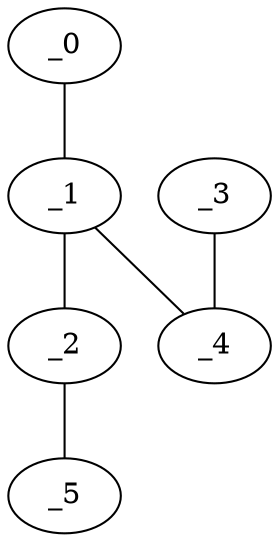 graph AP1_0136 {
	_0	 [x="0.75994",
		y="0.254242"];
	_1	 [x="1.45625",
		y="2.49492"];
	_0 -- _1;
	_2	 [x="2.3",
		y="0.71"];
	_1 -- _2;
	_4	 [x="2.14014",
		y="1.4539"];
	_1 -- _4;
	_5	 [x="2.00695",
		y="1.12164"];
	_2 -- _5;
	_3	 [x="1.01862",
		y="1.11242"];
	_3 -- _4;
}
